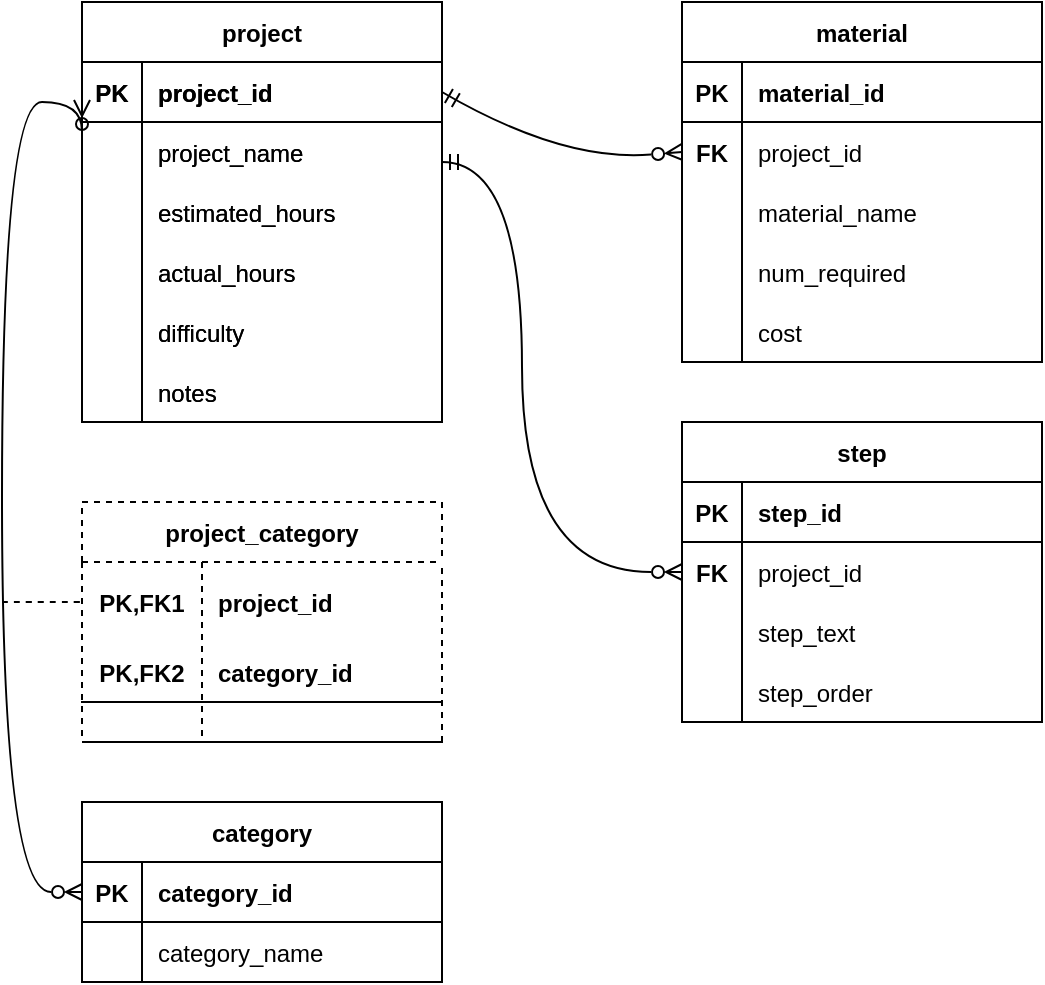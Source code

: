 <mxfile version="20.8.16" type="device"><diagram name="Page-1" id="Ko0U1SfRc_WMvAdRKUeX"><mxGraphModel dx="1036" dy="606" grid="1" gridSize="10" guides="1" tooltips="1" connect="1" arrows="1" fold="1" page="1" pageScale="1" pageWidth="850" pageHeight="1100" math="0" shadow="0"><root><mxCell id="0"/><mxCell id="1" parent="0"/><mxCell id="NW3xgiN-h06lsqGZxdTd-1" value="category" style="shape=table;startSize=30;container=1;collapsible=1;childLayout=tableLayout;fixedRows=1;rowLines=0;fontStyle=1;align=center;resizeLast=1;" parent="1" vertex="1"><mxGeometry x="190" y="440" width="180" height="90" as="geometry"/></mxCell><mxCell id="NW3xgiN-h06lsqGZxdTd-2" value="" style="shape=tableRow;horizontal=0;startSize=0;swimlaneHead=0;swimlaneBody=0;fillColor=none;collapsible=0;dropTarget=0;points=[[0,0.5],[1,0.5]];portConstraint=eastwest;top=0;left=0;right=0;bottom=1;" parent="NW3xgiN-h06lsqGZxdTd-1" vertex="1"><mxGeometry y="30" width="180" height="30" as="geometry"/></mxCell><mxCell id="NW3xgiN-h06lsqGZxdTd-3" value="PK" style="shape=partialRectangle;connectable=0;fillColor=none;top=0;left=0;bottom=0;right=0;fontStyle=1;overflow=hidden;" parent="NW3xgiN-h06lsqGZxdTd-2" vertex="1"><mxGeometry width="30" height="30" as="geometry"><mxRectangle width="30" height="30" as="alternateBounds"/></mxGeometry></mxCell><mxCell id="NW3xgiN-h06lsqGZxdTd-4" value="category_id" style="shape=partialRectangle;connectable=0;fillColor=none;top=0;left=0;bottom=0;right=0;align=left;spacingLeft=6;fontStyle=1;overflow=hidden;" parent="NW3xgiN-h06lsqGZxdTd-2" vertex="1"><mxGeometry x="30" width="150" height="30" as="geometry"><mxRectangle width="150" height="30" as="alternateBounds"/></mxGeometry></mxCell><mxCell id="NW3xgiN-h06lsqGZxdTd-5" value="" style="shape=tableRow;horizontal=0;startSize=0;swimlaneHead=0;swimlaneBody=0;fillColor=none;collapsible=0;dropTarget=0;points=[[0,0.5],[1,0.5]];portConstraint=eastwest;top=0;left=0;right=0;bottom=0;" parent="NW3xgiN-h06lsqGZxdTd-1" vertex="1"><mxGeometry y="60" width="180" height="30" as="geometry"/></mxCell><mxCell id="NW3xgiN-h06lsqGZxdTd-6" value="" style="shape=partialRectangle;connectable=0;fillColor=none;top=0;left=0;bottom=0;right=0;editable=1;overflow=hidden;" parent="NW3xgiN-h06lsqGZxdTd-5" vertex="1"><mxGeometry width="30" height="30" as="geometry"><mxRectangle width="30" height="30" as="alternateBounds"/></mxGeometry></mxCell><mxCell id="NW3xgiN-h06lsqGZxdTd-7" value="category_name" style="shape=partialRectangle;connectable=0;fillColor=none;top=0;left=0;bottom=0;right=0;align=left;spacingLeft=6;overflow=hidden;" parent="NW3xgiN-h06lsqGZxdTd-5" vertex="1"><mxGeometry x="30" width="150" height="30" as="geometry"><mxRectangle width="150" height="30" as="alternateBounds"/></mxGeometry></mxCell><mxCell id="NW3xgiN-h06lsqGZxdTd-14" value="project" style="shape=table;startSize=30;container=1;collapsible=1;childLayout=tableLayout;fixedRows=1;rowLines=0;fontStyle=1;align=center;resizeLast=1;" parent="1" vertex="1"><mxGeometry x="190" y="40" width="180" height="210" as="geometry"/></mxCell><mxCell id="NW3xgiN-h06lsqGZxdTd-15" value="" style="shape=tableRow;horizontal=0;startSize=0;swimlaneHead=0;swimlaneBody=0;fillColor=none;collapsible=0;dropTarget=0;points=[[0,0.5],[1,0.5]];portConstraint=eastwest;top=0;left=0;right=0;bottom=1;" parent="NW3xgiN-h06lsqGZxdTd-14" vertex="1"><mxGeometry y="30" width="180" height="30" as="geometry"/></mxCell><mxCell id="NW3xgiN-h06lsqGZxdTd-16" value="PK" style="shape=partialRectangle;connectable=0;fillColor=none;top=0;left=0;bottom=0;right=0;fontStyle=1;overflow=hidden;" parent="NW3xgiN-h06lsqGZxdTd-15" vertex="1"><mxGeometry width="30" height="30" as="geometry"><mxRectangle width="30" height="30" as="alternateBounds"/></mxGeometry></mxCell><mxCell id="NW3xgiN-h06lsqGZxdTd-17" value="project_id" style="shape=partialRectangle;connectable=0;fillColor=none;top=0;left=0;bottom=0;right=0;align=left;spacingLeft=6;fontStyle=1;overflow=hidden;" parent="NW3xgiN-h06lsqGZxdTd-15" vertex="1"><mxGeometry x="30" width="150" height="30" as="geometry"><mxRectangle width="150" height="30" as="alternateBounds"/></mxGeometry></mxCell><mxCell id="NW3xgiN-h06lsqGZxdTd-18" value="" style="shape=tableRow;horizontal=0;startSize=0;swimlaneHead=0;swimlaneBody=0;fillColor=none;collapsible=0;dropTarget=0;points=[[0,0.5],[1,0.5]];portConstraint=eastwest;top=0;left=0;right=0;bottom=0;" parent="NW3xgiN-h06lsqGZxdTd-14" vertex="1"><mxGeometry y="60" width="180" height="30" as="geometry"/></mxCell><mxCell id="NW3xgiN-h06lsqGZxdTd-19" value="" style="shape=partialRectangle;connectable=0;fillColor=none;top=0;left=0;bottom=0;right=0;editable=1;overflow=hidden;" parent="NW3xgiN-h06lsqGZxdTd-18" vertex="1"><mxGeometry width="30" height="30" as="geometry"><mxRectangle width="30" height="30" as="alternateBounds"/></mxGeometry></mxCell><mxCell id="NW3xgiN-h06lsqGZxdTd-20" value="project_name" style="shape=partialRectangle;connectable=0;fillColor=none;top=0;left=0;bottom=0;right=0;align=left;spacingLeft=6;overflow=hidden;" parent="NW3xgiN-h06lsqGZxdTd-18" vertex="1"><mxGeometry x="30" width="150" height="30" as="geometry"><mxRectangle width="150" height="30" as="alternateBounds"/></mxGeometry></mxCell><mxCell id="NW3xgiN-h06lsqGZxdTd-21" value="" style="shape=tableRow;horizontal=0;startSize=0;swimlaneHead=0;swimlaneBody=0;fillColor=none;collapsible=0;dropTarget=0;points=[[0,0.5],[1,0.5]];portConstraint=eastwest;top=0;left=0;right=0;bottom=0;" parent="NW3xgiN-h06lsqGZxdTd-14" vertex="1"><mxGeometry y="90" width="180" height="30" as="geometry"/></mxCell><mxCell id="NW3xgiN-h06lsqGZxdTd-22" value="" style="shape=partialRectangle;connectable=0;fillColor=none;top=0;left=0;bottom=0;right=0;editable=1;overflow=hidden;" parent="NW3xgiN-h06lsqGZxdTd-21" vertex="1"><mxGeometry width="30" height="30" as="geometry"><mxRectangle width="30" height="30" as="alternateBounds"/></mxGeometry></mxCell><mxCell id="NW3xgiN-h06lsqGZxdTd-23" value="estimated_hours" style="shape=partialRectangle;connectable=0;fillColor=none;top=0;left=0;bottom=0;right=0;align=left;spacingLeft=6;overflow=hidden;" parent="NW3xgiN-h06lsqGZxdTd-21" vertex="1"><mxGeometry x="30" width="150" height="30" as="geometry"><mxRectangle width="150" height="30" as="alternateBounds"/></mxGeometry></mxCell><mxCell id="NW3xgiN-h06lsqGZxdTd-24" value="" style="shape=tableRow;horizontal=0;startSize=0;swimlaneHead=0;swimlaneBody=0;fillColor=none;collapsible=0;dropTarget=0;points=[[0,0.5],[1,0.5]];portConstraint=eastwest;top=0;left=0;right=0;bottom=0;" parent="NW3xgiN-h06lsqGZxdTd-14" vertex="1"><mxGeometry y="120" width="180" height="30" as="geometry"/></mxCell><mxCell id="NW3xgiN-h06lsqGZxdTd-25" value="" style="shape=partialRectangle;connectable=0;fillColor=none;top=0;left=0;bottom=0;right=0;editable=1;overflow=hidden;" parent="NW3xgiN-h06lsqGZxdTd-24" vertex="1"><mxGeometry width="30" height="30" as="geometry"><mxRectangle width="30" height="30" as="alternateBounds"/></mxGeometry></mxCell><mxCell id="NW3xgiN-h06lsqGZxdTd-26" value="actual_hours" style="shape=partialRectangle;connectable=0;fillColor=none;top=0;left=0;bottom=0;right=0;align=left;spacingLeft=6;overflow=hidden;" parent="NW3xgiN-h06lsqGZxdTd-24" vertex="1"><mxGeometry x="30" width="150" height="30" as="geometry"><mxRectangle width="150" height="30" as="alternateBounds"/></mxGeometry></mxCell><mxCell id="NW3xgiN-h06lsqGZxdTd-39" style="shape=tableRow;horizontal=0;startSize=0;swimlaneHead=0;swimlaneBody=0;fillColor=none;collapsible=0;dropTarget=0;points=[[0,0.5],[1,0.5]];portConstraint=eastwest;top=0;left=0;right=0;bottom=0;" parent="NW3xgiN-h06lsqGZxdTd-14" vertex="1"><mxGeometry y="150" width="180" height="30" as="geometry"/></mxCell><mxCell id="NW3xgiN-h06lsqGZxdTd-40" style="shape=partialRectangle;connectable=0;fillColor=none;top=0;left=0;bottom=0;right=0;editable=1;overflow=hidden;" parent="NW3xgiN-h06lsqGZxdTd-39" vertex="1"><mxGeometry width="30" height="30" as="geometry"><mxRectangle width="30" height="30" as="alternateBounds"/></mxGeometry></mxCell><mxCell id="NW3xgiN-h06lsqGZxdTd-41" value="difficulty" style="shape=partialRectangle;connectable=0;fillColor=none;top=0;left=0;bottom=0;right=0;align=left;spacingLeft=6;overflow=hidden;" parent="NW3xgiN-h06lsqGZxdTd-39" vertex="1"><mxGeometry x="30" width="150" height="30" as="geometry"><mxRectangle width="150" height="30" as="alternateBounds"/></mxGeometry></mxCell><mxCell id="NW3xgiN-h06lsqGZxdTd-42" style="shape=tableRow;horizontal=0;startSize=0;swimlaneHead=0;swimlaneBody=0;fillColor=none;collapsible=0;dropTarget=0;points=[[0,0.5],[1,0.5]];portConstraint=eastwest;top=0;left=0;right=0;bottom=0;" parent="NW3xgiN-h06lsqGZxdTd-14" vertex="1"><mxGeometry y="180" width="180" height="30" as="geometry"/></mxCell><mxCell id="NW3xgiN-h06lsqGZxdTd-43" style="shape=partialRectangle;connectable=0;fillColor=none;top=0;left=0;bottom=0;right=0;editable=1;overflow=hidden;" parent="NW3xgiN-h06lsqGZxdTd-42" vertex="1"><mxGeometry width="30" height="30" as="geometry"><mxRectangle width="30" height="30" as="alternateBounds"/></mxGeometry></mxCell><mxCell id="NW3xgiN-h06lsqGZxdTd-44" value="notes" style="shape=partialRectangle;connectable=0;fillColor=none;top=0;left=0;bottom=0;right=0;align=left;spacingLeft=6;overflow=hidden;" parent="NW3xgiN-h06lsqGZxdTd-42" vertex="1"><mxGeometry x="30" width="150" height="30" as="geometry"><mxRectangle width="150" height="30" as="alternateBounds"/></mxGeometry></mxCell><mxCell id="NW3xgiN-h06lsqGZxdTd-45" value="project" style="shape=table;startSize=30;container=1;collapsible=1;childLayout=tableLayout;fixedRows=1;rowLines=0;fontStyle=1;align=center;resizeLast=1;" parent="1" vertex="1"><mxGeometry x="190" y="40" width="180" height="210" as="geometry"/></mxCell><mxCell id="NW3xgiN-h06lsqGZxdTd-46" value="" style="shape=tableRow;horizontal=0;startSize=0;swimlaneHead=0;swimlaneBody=0;fillColor=none;collapsible=0;dropTarget=0;points=[[0,0.5],[1,0.5]];portConstraint=eastwest;top=0;left=0;right=0;bottom=1;" parent="NW3xgiN-h06lsqGZxdTd-45" vertex="1"><mxGeometry y="30" width="180" height="30" as="geometry"/></mxCell><mxCell id="NW3xgiN-h06lsqGZxdTd-47" value="PK" style="shape=partialRectangle;connectable=0;fillColor=none;top=0;left=0;bottom=0;right=0;fontStyle=1;overflow=hidden;" parent="NW3xgiN-h06lsqGZxdTd-46" vertex="1"><mxGeometry width="30" height="30" as="geometry"><mxRectangle width="30" height="30" as="alternateBounds"/></mxGeometry></mxCell><mxCell id="NW3xgiN-h06lsqGZxdTd-48" value="project_id" style="shape=partialRectangle;connectable=0;fillColor=none;top=0;left=0;bottom=0;right=0;align=left;spacingLeft=6;fontStyle=1;overflow=hidden;" parent="NW3xgiN-h06lsqGZxdTd-46" vertex="1"><mxGeometry x="30" width="150" height="30" as="geometry"><mxRectangle width="150" height="30" as="alternateBounds"/></mxGeometry></mxCell><mxCell id="NW3xgiN-h06lsqGZxdTd-49" value="" style="shape=tableRow;horizontal=0;startSize=0;swimlaneHead=0;swimlaneBody=0;fillColor=none;collapsible=0;dropTarget=0;points=[[0,0.5],[1,0.5]];portConstraint=eastwest;top=0;left=0;right=0;bottom=0;" parent="NW3xgiN-h06lsqGZxdTd-45" vertex="1"><mxGeometry y="60" width="180" height="30" as="geometry"/></mxCell><mxCell id="NW3xgiN-h06lsqGZxdTd-50" value="" style="shape=partialRectangle;connectable=0;fillColor=none;top=0;left=0;bottom=0;right=0;editable=1;overflow=hidden;" parent="NW3xgiN-h06lsqGZxdTd-49" vertex="1"><mxGeometry width="30" height="30" as="geometry"><mxRectangle width="30" height="30" as="alternateBounds"/></mxGeometry></mxCell><mxCell id="NW3xgiN-h06lsqGZxdTd-51" value="project_name" style="shape=partialRectangle;connectable=0;fillColor=none;top=0;left=0;bottom=0;right=0;align=left;spacingLeft=6;overflow=hidden;" parent="NW3xgiN-h06lsqGZxdTd-49" vertex="1"><mxGeometry x="30" width="150" height="30" as="geometry"><mxRectangle width="150" height="30" as="alternateBounds"/></mxGeometry></mxCell><mxCell id="NW3xgiN-h06lsqGZxdTd-52" value="" style="shape=tableRow;horizontal=0;startSize=0;swimlaneHead=0;swimlaneBody=0;fillColor=none;collapsible=0;dropTarget=0;points=[[0,0.5],[1,0.5]];portConstraint=eastwest;top=0;left=0;right=0;bottom=0;" parent="NW3xgiN-h06lsqGZxdTd-45" vertex="1"><mxGeometry y="90" width="180" height="30" as="geometry"/></mxCell><mxCell id="NW3xgiN-h06lsqGZxdTd-53" value="" style="shape=partialRectangle;connectable=0;fillColor=none;top=0;left=0;bottom=0;right=0;editable=1;overflow=hidden;" parent="NW3xgiN-h06lsqGZxdTd-52" vertex="1"><mxGeometry width="30" height="30" as="geometry"><mxRectangle width="30" height="30" as="alternateBounds"/></mxGeometry></mxCell><mxCell id="NW3xgiN-h06lsqGZxdTd-54" value="estimated_hours" style="shape=partialRectangle;connectable=0;fillColor=none;top=0;left=0;bottom=0;right=0;align=left;spacingLeft=6;overflow=hidden;" parent="NW3xgiN-h06lsqGZxdTd-52" vertex="1"><mxGeometry x="30" width="150" height="30" as="geometry"><mxRectangle width="150" height="30" as="alternateBounds"/></mxGeometry></mxCell><mxCell id="NW3xgiN-h06lsqGZxdTd-55" value="" style="shape=tableRow;horizontal=0;startSize=0;swimlaneHead=0;swimlaneBody=0;fillColor=none;collapsible=0;dropTarget=0;points=[[0,0.5],[1,0.5]];portConstraint=eastwest;top=0;left=0;right=0;bottom=0;" parent="NW3xgiN-h06lsqGZxdTd-45" vertex="1"><mxGeometry y="120" width="180" height="30" as="geometry"/></mxCell><mxCell id="NW3xgiN-h06lsqGZxdTd-56" value="" style="shape=partialRectangle;connectable=0;fillColor=none;top=0;left=0;bottom=0;right=0;editable=1;overflow=hidden;" parent="NW3xgiN-h06lsqGZxdTd-55" vertex="1"><mxGeometry width="30" height="30" as="geometry"><mxRectangle width="30" height="30" as="alternateBounds"/></mxGeometry></mxCell><mxCell id="NW3xgiN-h06lsqGZxdTd-57" value="actual_hours" style="shape=partialRectangle;connectable=0;fillColor=none;top=0;left=0;bottom=0;right=0;align=left;spacingLeft=6;overflow=hidden;" parent="NW3xgiN-h06lsqGZxdTd-55" vertex="1"><mxGeometry x="30" width="150" height="30" as="geometry"><mxRectangle width="150" height="30" as="alternateBounds"/></mxGeometry></mxCell><mxCell id="NW3xgiN-h06lsqGZxdTd-58" style="shape=tableRow;horizontal=0;startSize=0;swimlaneHead=0;swimlaneBody=0;fillColor=none;collapsible=0;dropTarget=0;points=[[0,0.5],[1,0.5]];portConstraint=eastwest;top=0;left=0;right=0;bottom=0;" parent="NW3xgiN-h06lsqGZxdTd-45" vertex="1"><mxGeometry y="150" width="180" height="30" as="geometry"/></mxCell><mxCell id="NW3xgiN-h06lsqGZxdTd-59" style="shape=partialRectangle;connectable=0;fillColor=none;top=0;left=0;bottom=0;right=0;editable=1;overflow=hidden;" parent="NW3xgiN-h06lsqGZxdTd-58" vertex="1"><mxGeometry width="30" height="30" as="geometry"><mxRectangle width="30" height="30" as="alternateBounds"/></mxGeometry></mxCell><mxCell id="NW3xgiN-h06lsqGZxdTd-60" value="difficulty" style="shape=partialRectangle;connectable=0;fillColor=none;top=0;left=0;bottom=0;right=0;align=left;spacingLeft=6;overflow=hidden;" parent="NW3xgiN-h06lsqGZxdTd-58" vertex="1"><mxGeometry x="30" width="150" height="30" as="geometry"><mxRectangle width="150" height="30" as="alternateBounds"/></mxGeometry></mxCell><mxCell id="NW3xgiN-h06lsqGZxdTd-61" style="shape=tableRow;horizontal=0;startSize=0;swimlaneHead=0;swimlaneBody=0;fillColor=none;collapsible=0;dropTarget=0;points=[[0,0.5],[1,0.5]];portConstraint=eastwest;top=0;left=0;right=0;bottom=0;" parent="NW3xgiN-h06lsqGZxdTd-45" vertex="1"><mxGeometry y="180" width="180" height="30" as="geometry"/></mxCell><mxCell id="NW3xgiN-h06lsqGZxdTd-62" style="shape=partialRectangle;connectable=0;fillColor=none;top=0;left=0;bottom=0;right=0;editable=1;overflow=hidden;" parent="NW3xgiN-h06lsqGZxdTd-61" vertex="1"><mxGeometry width="30" height="30" as="geometry"><mxRectangle width="30" height="30" as="alternateBounds"/></mxGeometry></mxCell><mxCell id="NW3xgiN-h06lsqGZxdTd-63" value="notes" style="shape=partialRectangle;connectable=0;fillColor=none;top=0;left=0;bottom=0;right=0;align=left;spacingLeft=6;overflow=hidden;" parent="NW3xgiN-h06lsqGZxdTd-61" vertex="1"><mxGeometry x="30" width="150" height="30" as="geometry"><mxRectangle width="150" height="30" as="alternateBounds"/></mxGeometry></mxCell><mxCell id="NW3xgiN-h06lsqGZxdTd-64" value="material" style="shape=table;startSize=30;container=1;collapsible=1;childLayout=tableLayout;fixedRows=1;rowLines=0;fontStyle=1;align=center;resizeLast=1;" parent="1" vertex="1"><mxGeometry x="490" y="40" width="180" height="180" as="geometry"/></mxCell><mxCell id="NW3xgiN-h06lsqGZxdTd-65" value="" style="shape=tableRow;horizontal=0;startSize=0;swimlaneHead=0;swimlaneBody=0;fillColor=none;collapsible=0;dropTarget=0;points=[[0,0.5],[1,0.5]];portConstraint=eastwest;top=0;left=0;right=0;bottom=1;" parent="NW3xgiN-h06lsqGZxdTd-64" vertex="1"><mxGeometry y="30" width="180" height="30" as="geometry"/></mxCell><mxCell id="NW3xgiN-h06lsqGZxdTd-66" value="PK" style="shape=partialRectangle;connectable=0;fillColor=none;top=0;left=0;bottom=0;right=0;fontStyle=1;overflow=hidden;" parent="NW3xgiN-h06lsqGZxdTd-65" vertex="1"><mxGeometry width="30" height="30" as="geometry"><mxRectangle width="30" height="30" as="alternateBounds"/></mxGeometry></mxCell><mxCell id="NW3xgiN-h06lsqGZxdTd-67" value="material_id" style="shape=partialRectangle;connectable=0;fillColor=none;top=0;left=0;bottom=0;right=0;align=left;spacingLeft=6;fontStyle=1;overflow=hidden;" parent="NW3xgiN-h06lsqGZxdTd-65" vertex="1"><mxGeometry x="30" width="150" height="30" as="geometry"><mxRectangle width="150" height="30" as="alternateBounds"/></mxGeometry></mxCell><mxCell id="NW3xgiN-h06lsqGZxdTd-68" value="" style="shape=tableRow;horizontal=0;startSize=0;swimlaneHead=0;swimlaneBody=0;fillColor=none;collapsible=0;dropTarget=0;points=[[0,0.5],[1,0.5]];portConstraint=eastwest;top=0;left=0;right=0;bottom=0;" parent="NW3xgiN-h06lsqGZxdTd-64" vertex="1"><mxGeometry y="60" width="180" height="30" as="geometry"/></mxCell><mxCell id="NW3xgiN-h06lsqGZxdTd-69" value="FK" style="shape=partialRectangle;connectable=0;fillColor=none;top=0;left=0;bottom=0;right=0;editable=1;overflow=hidden;fontStyle=1" parent="NW3xgiN-h06lsqGZxdTd-68" vertex="1"><mxGeometry width="30" height="30" as="geometry"><mxRectangle width="30" height="30" as="alternateBounds"/></mxGeometry></mxCell><mxCell id="NW3xgiN-h06lsqGZxdTd-70" value="project_id" style="shape=partialRectangle;connectable=0;fillColor=none;top=0;left=0;bottom=0;right=0;align=left;spacingLeft=6;overflow=hidden;" parent="NW3xgiN-h06lsqGZxdTd-68" vertex="1"><mxGeometry x="30" width="150" height="30" as="geometry"><mxRectangle width="150" height="30" as="alternateBounds"/></mxGeometry></mxCell><mxCell id="NW3xgiN-h06lsqGZxdTd-71" value="" style="shape=tableRow;horizontal=0;startSize=0;swimlaneHead=0;swimlaneBody=0;fillColor=none;collapsible=0;dropTarget=0;points=[[0,0.5],[1,0.5]];portConstraint=eastwest;top=0;left=0;right=0;bottom=0;" parent="NW3xgiN-h06lsqGZxdTd-64" vertex="1"><mxGeometry y="90" width="180" height="30" as="geometry"/></mxCell><mxCell id="NW3xgiN-h06lsqGZxdTd-72" value="" style="shape=partialRectangle;connectable=0;fillColor=none;top=0;left=0;bottom=0;right=0;editable=1;overflow=hidden;" parent="NW3xgiN-h06lsqGZxdTd-71" vertex="1"><mxGeometry width="30" height="30" as="geometry"><mxRectangle width="30" height="30" as="alternateBounds"/></mxGeometry></mxCell><mxCell id="NW3xgiN-h06lsqGZxdTd-73" value="material_name" style="shape=partialRectangle;connectable=0;fillColor=none;top=0;left=0;bottom=0;right=0;align=left;spacingLeft=6;overflow=hidden;" parent="NW3xgiN-h06lsqGZxdTd-71" vertex="1"><mxGeometry x="30" width="150" height="30" as="geometry"><mxRectangle width="150" height="30" as="alternateBounds"/></mxGeometry></mxCell><mxCell id="NW3xgiN-h06lsqGZxdTd-74" value="" style="shape=tableRow;horizontal=0;startSize=0;swimlaneHead=0;swimlaneBody=0;fillColor=none;collapsible=0;dropTarget=0;points=[[0,0.5],[1,0.5]];portConstraint=eastwest;top=0;left=0;right=0;bottom=0;" parent="NW3xgiN-h06lsqGZxdTd-64" vertex="1"><mxGeometry y="120" width="180" height="30" as="geometry"/></mxCell><mxCell id="NW3xgiN-h06lsqGZxdTd-75" value="" style="shape=partialRectangle;connectable=0;fillColor=none;top=0;left=0;bottom=0;right=0;editable=1;overflow=hidden;" parent="NW3xgiN-h06lsqGZxdTd-74" vertex="1"><mxGeometry width="30" height="30" as="geometry"><mxRectangle width="30" height="30" as="alternateBounds"/></mxGeometry></mxCell><mxCell id="NW3xgiN-h06lsqGZxdTd-76" value="num_required" style="shape=partialRectangle;connectable=0;fillColor=none;top=0;left=0;bottom=0;right=0;align=left;spacingLeft=6;overflow=hidden;" parent="NW3xgiN-h06lsqGZxdTd-74" vertex="1"><mxGeometry x="30" width="150" height="30" as="geometry"><mxRectangle width="150" height="30" as="alternateBounds"/></mxGeometry></mxCell><mxCell id="NW3xgiN-h06lsqGZxdTd-83" style="shape=tableRow;horizontal=0;startSize=0;swimlaneHead=0;swimlaneBody=0;fillColor=none;collapsible=0;dropTarget=0;points=[[0,0.5],[1,0.5]];portConstraint=eastwest;top=0;left=0;right=0;bottom=0;" parent="NW3xgiN-h06lsqGZxdTd-64" vertex="1"><mxGeometry y="150" width="180" height="30" as="geometry"/></mxCell><mxCell id="NW3xgiN-h06lsqGZxdTd-84" style="shape=partialRectangle;connectable=0;fillColor=none;top=0;left=0;bottom=0;right=0;editable=1;overflow=hidden;" parent="NW3xgiN-h06lsqGZxdTd-83" vertex="1"><mxGeometry width="30" height="30" as="geometry"><mxRectangle width="30" height="30" as="alternateBounds"/></mxGeometry></mxCell><mxCell id="NW3xgiN-h06lsqGZxdTd-85" value="cost" style="shape=partialRectangle;connectable=0;fillColor=none;top=0;left=0;bottom=0;right=0;align=left;spacingLeft=6;overflow=hidden;" parent="NW3xgiN-h06lsqGZxdTd-83" vertex="1"><mxGeometry x="30" width="150" height="30" as="geometry"><mxRectangle width="150" height="30" as="alternateBounds"/></mxGeometry></mxCell><mxCell id="NW3xgiN-h06lsqGZxdTd-102" value="step" style="shape=table;startSize=30;container=1;collapsible=1;childLayout=tableLayout;fixedRows=1;rowLines=0;fontStyle=1;align=center;resizeLast=1;" parent="1" vertex="1"><mxGeometry x="490" y="250" width="180" height="150" as="geometry"/></mxCell><mxCell id="NW3xgiN-h06lsqGZxdTd-103" value="" style="shape=tableRow;horizontal=0;startSize=0;swimlaneHead=0;swimlaneBody=0;fillColor=none;collapsible=0;dropTarget=0;points=[[0,0.5],[1,0.5]];portConstraint=eastwest;top=0;left=0;right=0;bottom=1;" parent="NW3xgiN-h06lsqGZxdTd-102" vertex="1"><mxGeometry y="30" width="180" height="30" as="geometry"/></mxCell><mxCell id="NW3xgiN-h06lsqGZxdTd-104" value="PK" style="shape=partialRectangle;connectable=0;fillColor=none;top=0;left=0;bottom=0;right=0;fontStyle=1;overflow=hidden;" parent="NW3xgiN-h06lsqGZxdTd-103" vertex="1"><mxGeometry width="30" height="30" as="geometry"><mxRectangle width="30" height="30" as="alternateBounds"/></mxGeometry></mxCell><mxCell id="NW3xgiN-h06lsqGZxdTd-105" value="step_id" style="shape=partialRectangle;connectable=0;fillColor=none;top=0;left=0;bottom=0;right=0;align=left;spacingLeft=6;fontStyle=1;overflow=hidden;" parent="NW3xgiN-h06lsqGZxdTd-103" vertex="1"><mxGeometry x="30" width="150" height="30" as="geometry"><mxRectangle width="150" height="30" as="alternateBounds"/></mxGeometry></mxCell><mxCell id="NW3xgiN-h06lsqGZxdTd-106" value="" style="shape=tableRow;horizontal=0;startSize=0;swimlaneHead=0;swimlaneBody=0;fillColor=none;collapsible=0;dropTarget=0;points=[[0,0.5],[1,0.5]];portConstraint=eastwest;top=0;left=0;right=0;bottom=0;" parent="NW3xgiN-h06lsqGZxdTd-102" vertex="1"><mxGeometry y="60" width="180" height="30" as="geometry"/></mxCell><mxCell id="NW3xgiN-h06lsqGZxdTd-107" value="FK" style="shape=partialRectangle;connectable=0;fillColor=none;top=0;left=0;bottom=0;right=0;editable=1;overflow=hidden;fontStyle=1" parent="NW3xgiN-h06lsqGZxdTd-106" vertex="1"><mxGeometry width="30" height="30" as="geometry"><mxRectangle width="30" height="30" as="alternateBounds"/></mxGeometry></mxCell><mxCell id="NW3xgiN-h06lsqGZxdTd-108" value="project_id" style="shape=partialRectangle;connectable=0;fillColor=none;top=0;left=0;bottom=0;right=0;align=left;spacingLeft=6;overflow=hidden;" parent="NW3xgiN-h06lsqGZxdTd-106" vertex="1"><mxGeometry x="30" width="150" height="30" as="geometry"><mxRectangle width="150" height="30" as="alternateBounds"/></mxGeometry></mxCell><mxCell id="NW3xgiN-h06lsqGZxdTd-109" value="" style="shape=tableRow;horizontal=0;startSize=0;swimlaneHead=0;swimlaneBody=0;fillColor=none;collapsible=0;dropTarget=0;points=[[0,0.5],[1,0.5]];portConstraint=eastwest;top=0;left=0;right=0;bottom=0;" parent="NW3xgiN-h06lsqGZxdTd-102" vertex="1"><mxGeometry y="90" width="180" height="30" as="geometry"/></mxCell><mxCell id="NW3xgiN-h06lsqGZxdTd-110" value="" style="shape=partialRectangle;connectable=0;fillColor=none;top=0;left=0;bottom=0;right=0;editable=1;overflow=hidden;" parent="NW3xgiN-h06lsqGZxdTd-109" vertex="1"><mxGeometry width="30" height="30" as="geometry"><mxRectangle width="30" height="30" as="alternateBounds"/></mxGeometry></mxCell><mxCell id="NW3xgiN-h06lsqGZxdTd-111" value="step_text" style="shape=partialRectangle;connectable=0;fillColor=none;top=0;left=0;bottom=0;right=0;align=left;spacingLeft=6;overflow=hidden;" parent="NW3xgiN-h06lsqGZxdTd-109" vertex="1"><mxGeometry x="30" width="150" height="30" as="geometry"><mxRectangle width="150" height="30" as="alternateBounds"/></mxGeometry></mxCell><mxCell id="NW3xgiN-h06lsqGZxdTd-112" value="" style="shape=tableRow;horizontal=0;startSize=0;swimlaneHead=0;swimlaneBody=0;fillColor=none;collapsible=0;dropTarget=0;points=[[0,0.5],[1,0.5]];portConstraint=eastwest;top=0;left=0;right=0;bottom=0;" parent="NW3xgiN-h06lsqGZxdTd-102" vertex="1"><mxGeometry y="120" width="180" height="30" as="geometry"/></mxCell><mxCell id="NW3xgiN-h06lsqGZxdTd-113" value="" style="shape=partialRectangle;connectable=0;fillColor=none;top=0;left=0;bottom=0;right=0;editable=1;overflow=hidden;" parent="NW3xgiN-h06lsqGZxdTd-112" vertex="1"><mxGeometry width="30" height="30" as="geometry"><mxRectangle width="30" height="30" as="alternateBounds"/></mxGeometry></mxCell><mxCell id="NW3xgiN-h06lsqGZxdTd-114" value="step_order" style="shape=partialRectangle;connectable=0;fillColor=none;top=0;left=0;bottom=0;right=0;align=left;spacingLeft=6;overflow=hidden;" parent="NW3xgiN-h06lsqGZxdTd-112" vertex="1"><mxGeometry x="30" width="150" height="30" as="geometry"><mxRectangle width="150" height="30" as="alternateBounds"/></mxGeometry></mxCell><mxCell id="NW3xgiN-h06lsqGZxdTd-118" value="project_category" style="shape=table;startSize=30;container=1;collapsible=1;childLayout=tableLayout;fixedRows=1;rowLines=0;fontStyle=1;align=center;resizeLast=1;fillStyle=auto;dashed=1;rounded=0;shadow=0;strokeColor=default;gradientColor=none;swimlaneFillColor=none;" parent="1" vertex="1"><mxGeometry x="190" y="290" width="180" height="120" as="geometry"/></mxCell><mxCell id="NW3xgiN-h06lsqGZxdTd-119" value="" style="shape=tableRow;horizontal=0;startSize=0;swimlaneHead=0;swimlaneBody=0;fillColor=none;collapsible=0;dropTarget=0;points=[[0,0.5],[1,0.5]];portConstraint=eastwest;top=0;left=0;right=0;bottom=0;" parent="NW3xgiN-h06lsqGZxdTd-118" vertex="1"><mxGeometry y="30" width="180" height="40" as="geometry"/></mxCell><mxCell id="NW3xgiN-h06lsqGZxdTd-120" value="PK,FK1" style="shape=partialRectangle;connectable=0;fillColor=none;top=0;left=0;bottom=0;right=0;fontStyle=1;overflow=hidden;" parent="NW3xgiN-h06lsqGZxdTd-119" vertex="1"><mxGeometry width="60" height="40" as="geometry"><mxRectangle width="60" height="40" as="alternateBounds"/></mxGeometry></mxCell><mxCell id="NW3xgiN-h06lsqGZxdTd-121" value="project_id" style="shape=partialRectangle;connectable=0;fillColor=none;top=0;left=0;bottom=0;right=0;align=left;spacingLeft=6;fontStyle=1;overflow=hidden;" parent="NW3xgiN-h06lsqGZxdTd-119" vertex="1"><mxGeometry x="60" width="120" height="40" as="geometry"><mxRectangle width="120" height="40" as="alternateBounds"/></mxGeometry></mxCell><mxCell id="NW3xgiN-h06lsqGZxdTd-122" value="" style="shape=tableRow;horizontal=0;startSize=0;swimlaneHead=0;swimlaneBody=0;fillColor=none;collapsible=0;dropTarget=0;points=[[0,0.5],[1,0.5]];portConstraint=eastwest;top=0;left=0;right=0;bottom=1;" parent="NW3xgiN-h06lsqGZxdTd-118" vertex="1"><mxGeometry y="70" width="180" height="30" as="geometry"/></mxCell><mxCell id="NW3xgiN-h06lsqGZxdTd-123" value="PK,FK2" style="shape=partialRectangle;connectable=0;fillColor=none;top=0;left=0;bottom=0;right=0;fontStyle=1;overflow=hidden;dashed=1;" parent="NW3xgiN-h06lsqGZxdTd-122" vertex="1"><mxGeometry width="60" height="30" as="geometry"><mxRectangle width="60" height="30" as="alternateBounds"/></mxGeometry></mxCell><mxCell id="NW3xgiN-h06lsqGZxdTd-124" value="category_id" style="shape=partialRectangle;connectable=0;fillColor=none;top=0;left=0;bottom=0;right=0;align=left;spacingLeft=6;fontStyle=1;overflow=hidden;dashed=1;" parent="NW3xgiN-h06lsqGZxdTd-122" vertex="1"><mxGeometry x="60" width="120" height="30" as="geometry"><mxRectangle width="120" height="30" as="alternateBounds"/></mxGeometry></mxCell><mxCell id="NW3xgiN-h06lsqGZxdTd-134" style="shape=tableRow;horizontal=0;startSize=0;swimlaneHead=0;swimlaneBody=0;fillColor=none;collapsible=0;dropTarget=0;points=[[0,0.5],[1,0.5]];portConstraint=eastwest;top=0;left=0;right=0;bottom=1;dashed=1;" parent="NW3xgiN-h06lsqGZxdTd-118" vertex="1"><mxGeometry y="100" width="180" height="20" as="geometry"/></mxCell><mxCell id="NW3xgiN-h06lsqGZxdTd-135" style="shape=partialRectangle;connectable=0;fillColor=none;top=0;left=0;bottom=0;right=0;fontStyle=1;overflow=hidden;dashed=1;" parent="NW3xgiN-h06lsqGZxdTd-134" vertex="1"><mxGeometry width="60" height="20" as="geometry"><mxRectangle width="60" height="20" as="alternateBounds"/></mxGeometry></mxCell><mxCell id="NW3xgiN-h06lsqGZxdTd-136" style="shape=partialRectangle;connectable=0;fillColor=none;top=0;left=0;bottom=0;right=0;align=left;spacingLeft=6;fontStyle=5;overflow=hidden;dashed=1;" parent="NW3xgiN-h06lsqGZxdTd-134" vertex="1"><mxGeometry x="60" width="120" height="20" as="geometry"><mxRectangle width="120" height="20" as="alternateBounds"/></mxGeometry></mxCell><mxCell id="NW3xgiN-h06lsqGZxdTd-137" value="" style="fontSize=12;html=1;endArrow=ERzeroToMany;endFill=0;rounded=0;edgeStyle=orthogonalEdgeStyle;curved=1;startArrow=ERzeroToMany;startFill=0;" parent="1" edge="1"><mxGeometry width="100" height="100" relative="1" as="geometry"><mxPoint x="190" y="485" as="sourcePoint"/><mxPoint x="190" y="89" as="targetPoint"/><Array as="points"><mxPoint x="150" y="485"/><mxPoint x="150" y="90"/></Array></mxGeometry></mxCell><mxCell id="NW3xgiN-h06lsqGZxdTd-138" value="" style="endArrow=none;html=1;rounded=0;curved=1;dashed=1;" parent="1" target="NW3xgiN-h06lsqGZxdTd-119" edge="1"><mxGeometry relative="1" as="geometry"><mxPoint x="150" y="340" as="sourcePoint"/><mxPoint x="350" y="330" as="targetPoint"/></mxGeometry></mxCell><mxCell id="NW3xgiN-h06lsqGZxdTd-139" value="" style="endArrow=ERzeroToMany;html=1;rounded=0;curved=1;exitX=1;exitY=0.5;exitDx=0;exitDy=0;startArrow=ERmandOne;startFill=0;endFill=0;entryX=0;entryY=0.5;entryDx=0;entryDy=0;" parent="1" source="NW3xgiN-h06lsqGZxdTd-46" target="NW3xgiN-h06lsqGZxdTd-68" edge="1"><mxGeometry relative="1" as="geometry"><mxPoint x="400" y="330" as="sourcePoint"/><mxPoint x="490" y="120" as="targetPoint"/><Array as="points"><mxPoint x="430" y="120"/></Array></mxGeometry></mxCell><mxCell id="NW3xgiN-h06lsqGZxdTd-141" value="" style="endArrow=ERzeroToMany;html=1;rounded=0;exitX=1;exitY=0.5;exitDx=0;exitDy=0;startArrow=ERmandOne;startFill=0;endFill=0;edgeStyle=orthogonalEdgeStyle;curved=1;" parent="1" edge="1"><mxGeometry relative="1" as="geometry"><mxPoint x="370" y="120" as="sourcePoint"/><mxPoint x="490" y="325" as="targetPoint"/><Array as="points"><mxPoint x="410" y="120"/><mxPoint x="410" y="325"/></Array></mxGeometry></mxCell></root></mxGraphModel></diagram></mxfile>